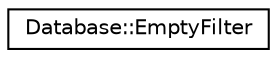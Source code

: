 digraph "Graphical Class Hierarchy"
{
 // LATEX_PDF_SIZE
  edge [fontname="Helvetica",fontsize="10",labelfontname="Helvetica",labelfontsize="10"];
  node [fontname="Helvetica",fontsize="10",shape=record];
  rankdir="LR";
  Node0 [label="Database::EmptyFilter",height=0.2,width=0.4,color="black", fillcolor="white", style="filled",URL="$struct_database_1_1_empty_filter.html",tooltip=" "];
}
